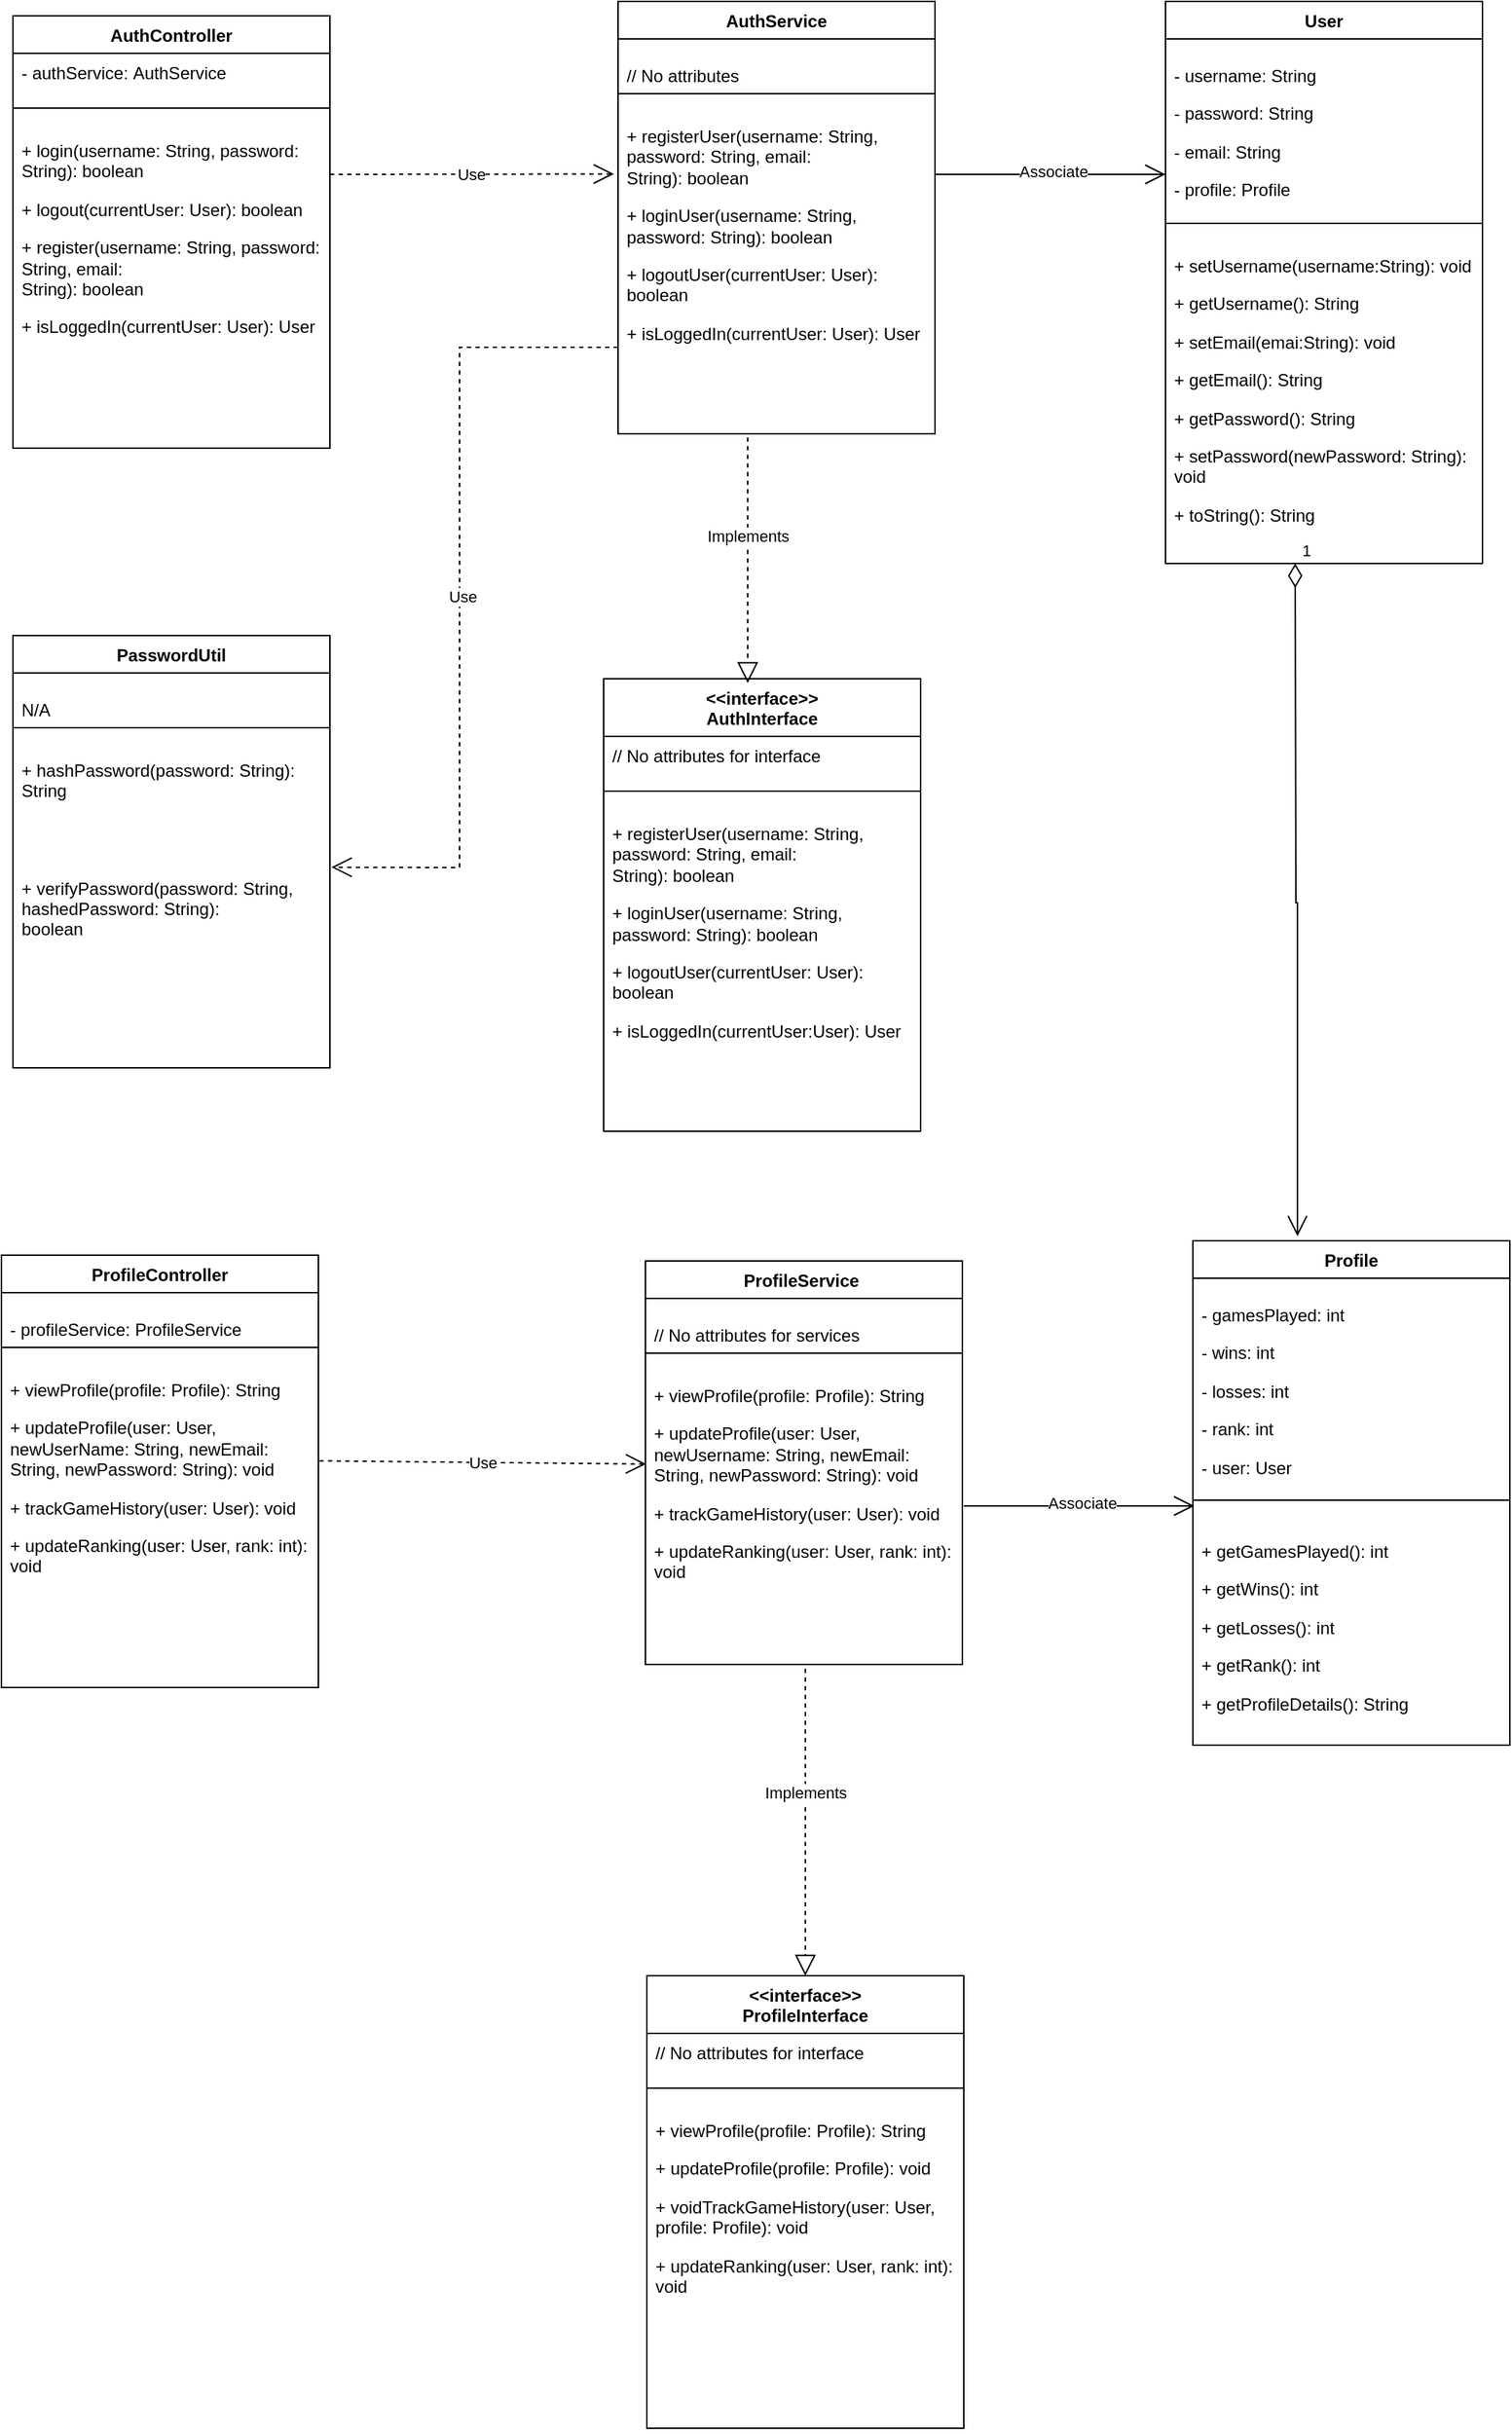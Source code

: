<mxfile version="24.8.3">
  <diagram name="Page-1" id="Pqs4DjL7h2mbP6MIBxNd">
    <mxGraphModel dx="1562" dy="-1463" grid="1" gridSize="10" guides="1" tooltips="1" connect="1" arrows="1" fold="1" page="1" pageScale="1" pageWidth="850" pageHeight="1100" math="0" shadow="0">
      <root>
        <mxCell id="0" />
        <mxCell id="1" parent="0" />
        <mxCell id="3EMLSMAYIUfV4NDOJgnX-1" value="AuthController" style="swimlane;fontStyle=1;align=center;verticalAlign=top;childLayout=stackLayout;horizontal=1;startSize=26;horizontalStack=0;resizeParent=1;resizeParentMax=0;resizeLast=0;collapsible=1;marginBottom=0;whiteSpace=wrap;html=1;" parent="1" vertex="1">
          <mxGeometry x="-720" y="2260" width="220" height="300" as="geometry" />
        </mxCell>
        <mxCell id="3EMLSMAYIUfV4NDOJgnX-2" value="&lt;font style=&quot;font-size: 12px;&quot;&gt;- authService:&amp;nbsp;&lt;span style=&quot;line-height: 115%;&quot;&gt;AuthService&lt;/span&gt;&lt;/font&gt;" style="text;strokeColor=none;fillColor=none;align=left;verticalAlign=top;spacingLeft=4;spacingRight=4;overflow=hidden;rotatable=0;points=[[0,0.5],[1,0.5]];portConstraint=eastwest;whiteSpace=wrap;html=1;" parent="3EMLSMAYIUfV4NDOJgnX-1" vertex="1">
          <mxGeometry y="26" width="220" height="34" as="geometry" />
        </mxCell>
        <mxCell id="3EMLSMAYIUfV4NDOJgnX-3" value="" style="line;strokeWidth=1;fillColor=none;align=left;verticalAlign=middle;spacingTop=-1;spacingLeft=3;spacingRight=3;rotatable=0;labelPosition=right;points=[];portConstraint=eastwest;strokeColor=inherit;" parent="3EMLSMAYIUfV4NDOJgnX-1" vertex="1">
          <mxGeometry y="60" width="220" height="8" as="geometry" />
        </mxCell>
        <mxCell id="3EMLSMAYIUfV4NDOJgnX-4" value="&lt;p class=&quot;MsoNormal&quot;&gt;+ login(username: String, password: String): boolean&lt;/p&gt;&lt;p class=&quot;MsoNormal&quot;&gt;+ logout(currentUser: User): boolean&lt;/p&gt;&lt;p class=&quot;MsoNormal&quot;&gt;+ register(username: String, password: String, email:&lt;br&gt;String): boolean&lt;/p&gt;&lt;p class=&quot;MsoNormal&quot;&gt;+ isLoggedIn(currentUser: User): User&lt;/p&gt;" style="text;strokeColor=none;fillColor=none;align=left;verticalAlign=top;spacingLeft=4;spacingRight=4;overflow=hidden;rotatable=0;points=[[0,0.5],[1,0.5]];portConstraint=eastwest;whiteSpace=wrap;html=1;" parent="3EMLSMAYIUfV4NDOJgnX-1" vertex="1">
          <mxGeometry y="68" width="220" height="232" as="geometry" />
        </mxCell>
        <mxCell id="3EMLSMAYIUfV4NDOJgnX-5" value="ProfileController" style="swimlane;fontStyle=1;align=center;verticalAlign=top;childLayout=stackLayout;horizontal=1;startSize=26;horizontalStack=0;resizeParent=1;resizeParentMax=0;resizeLast=0;collapsible=1;marginBottom=0;whiteSpace=wrap;html=1;" parent="1" vertex="1">
          <mxGeometry x="-728" y="3120" width="220" height="300" as="geometry" />
        </mxCell>
        <mxCell id="3EMLSMAYIUfV4NDOJgnX-6" value="&lt;p class=&quot;MsoNormal&quot;&gt;- profileService: ProfileService&lt;/p&gt;" style="text;strokeColor=none;fillColor=none;align=left;verticalAlign=top;spacingLeft=4;spacingRight=4;overflow=hidden;rotatable=0;points=[[0,0.5],[1,0.5]];portConstraint=eastwest;whiteSpace=wrap;html=1;" parent="3EMLSMAYIUfV4NDOJgnX-5" vertex="1">
          <mxGeometry y="26" width="220" height="34" as="geometry" />
        </mxCell>
        <mxCell id="3EMLSMAYIUfV4NDOJgnX-7" value="" style="line;strokeWidth=1;fillColor=none;align=left;verticalAlign=middle;spacingTop=-1;spacingLeft=3;spacingRight=3;rotatable=0;labelPosition=right;points=[];portConstraint=eastwest;strokeColor=inherit;" parent="3EMLSMAYIUfV4NDOJgnX-5" vertex="1">
          <mxGeometry y="60" width="220" height="8" as="geometry" />
        </mxCell>
        <mxCell id="3EMLSMAYIUfV4NDOJgnX-8" value="&lt;p class=&quot;MsoNormal&quot;&gt;+ viewProfile(profile: Profile): String&lt;/p&gt;&lt;p class=&quot;MsoNormal&quot;&gt;&lt;span style=&quot;background-color: initial;&quot;&gt;+ updateProfile(user: User, newUserName: String, newEmail: String, newPassword: String): void&lt;/span&gt;&lt;/p&gt;&lt;p class=&quot;MsoNormal&quot;&gt;&lt;span style=&quot;background-color: initial;&quot;&gt;+&amp;nbsp;&lt;/span&gt;&lt;span style=&quot;background-color: initial;&quot;&gt;trackGameHistory(user: User): void&lt;/span&gt;&lt;/p&gt;&lt;p class=&quot;MsoNormal&quot;&gt;&lt;span style=&quot;background-color: initial;&quot;&gt;+ updateRanking(user: User, rank: int): void&lt;/span&gt;&lt;/p&gt;" style="text;strokeColor=none;fillColor=none;align=left;verticalAlign=top;spacingLeft=4;spacingRight=4;overflow=hidden;rotatable=0;points=[[0,0.5],[1,0.5]];portConstraint=eastwest;whiteSpace=wrap;html=1;" parent="3EMLSMAYIUfV4NDOJgnX-5" vertex="1">
          <mxGeometry y="68" width="220" height="232" as="geometry" />
        </mxCell>
        <mxCell id="3EMLSMAYIUfV4NDOJgnX-9" value="&lt;div&gt;&amp;lt;&amp;lt;interface&amp;gt;&amp;gt;&lt;/div&gt;AuthInterface" style="swimlane;fontStyle=1;align=center;verticalAlign=top;childLayout=stackLayout;horizontal=1;startSize=40;horizontalStack=0;resizeParent=1;resizeParentMax=0;resizeLast=0;collapsible=1;marginBottom=0;whiteSpace=wrap;html=1;" parent="1" vertex="1">
          <mxGeometry x="-310" y="2720" width="220" height="314" as="geometry" />
        </mxCell>
        <mxCell id="3EMLSMAYIUfV4NDOJgnX-10" value="// No attributes for interface" style="text;strokeColor=none;fillColor=none;align=left;verticalAlign=top;spacingLeft=4;spacingRight=4;overflow=hidden;rotatable=0;points=[[0,0.5],[1,0.5]];portConstraint=eastwest;whiteSpace=wrap;html=1;" parent="3EMLSMAYIUfV4NDOJgnX-9" vertex="1">
          <mxGeometry y="40" width="220" height="34" as="geometry" />
        </mxCell>
        <mxCell id="3EMLSMAYIUfV4NDOJgnX-11" value="" style="line;strokeWidth=1;fillColor=none;align=left;verticalAlign=middle;spacingTop=-1;spacingLeft=3;spacingRight=3;rotatable=0;labelPosition=right;points=[];portConstraint=eastwest;strokeColor=inherit;" parent="3EMLSMAYIUfV4NDOJgnX-9" vertex="1">
          <mxGeometry y="74" width="220" height="8" as="geometry" />
        </mxCell>
        <mxCell id="3EMLSMAYIUfV4NDOJgnX-12" value="&lt;p class=&quot;MsoNormal&quot;&gt;+ registerUser(username: String, password: String, email:&lt;br&gt;String): boolean&lt;/p&gt;&lt;p class=&quot;MsoNormal&quot;&gt;+ loginUser(username: String, password: String): boolean&lt;/p&gt;&lt;p class=&quot;MsoNormal&quot;&gt;+ logoutUser(currentUser: User): boolean&lt;/p&gt;&lt;p class=&quot;MsoNormal&quot;&gt;+ isLoggedIn(currentUser:User): User&lt;/p&gt;" style="text;strokeColor=none;fillColor=none;align=left;verticalAlign=top;spacingLeft=4;spacingRight=4;overflow=hidden;rotatable=0;points=[[0,0.5],[1,0.5]];portConstraint=eastwest;whiteSpace=wrap;html=1;" parent="3EMLSMAYIUfV4NDOJgnX-9" vertex="1">
          <mxGeometry y="82" width="220" height="232" as="geometry" />
        </mxCell>
        <mxCell id="3EMLSMAYIUfV4NDOJgnX-13" value="&lt;div&gt;&amp;lt;&amp;lt;interface&amp;gt;&amp;gt;&lt;/div&gt;ProfileInterface" style="swimlane;fontStyle=1;align=center;verticalAlign=top;childLayout=stackLayout;horizontal=1;startSize=40;horizontalStack=0;resizeParent=1;resizeParentMax=0;resizeLast=0;collapsible=1;marginBottom=0;whiteSpace=wrap;html=1;" parent="1" vertex="1">
          <mxGeometry x="-280" y="3620" width="220" height="314" as="geometry" />
        </mxCell>
        <mxCell id="3EMLSMAYIUfV4NDOJgnX-14" value="// No attributes for interface" style="text;strokeColor=none;fillColor=none;align=left;verticalAlign=top;spacingLeft=4;spacingRight=4;overflow=hidden;rotatable=0;points=[[0,0.5],[1,0.5]];portConstraint=eastwest;whiteSpace=wrap;html=1;" parent="3EMLSMAYIUfV4NDOJgnX-13" vertex="1">
          <mxGeometry y="40" width="220" height="34" as="geometry" />
        </mxCell>
        <mxCell id="3EMLSMAYIUfV4NDOJgnX-15" value="" style="line;strokeWidth=1;fillColor=none;align=left;verticalAlign=middle;spacingTop=-1;spacingLeft=3;spacingRight=3;rotatable=0;labelPosition=right;points=[];portConstraint=eastwest;strokeColor=inherit;" parent="3EMLSMAYIUfV4NDOJgnX-13" vertex="1">
          <mxGeometry y="74" width="220" height="8" as="geometry" />
        </mxCell>
        <mxCell id="3EMLSMAYIUfV4NDOJgnX-16" value="&lt;p class=&quot;MsoNormal&quot;&gt;+ viewProfile(profile: Profile): String&lt;/p&gt;&lt;p class=&quot;MsoNormal&quot;&gt;&lt;span style=&quot;background-color: initial;&quot;&gt;+ updateProfile(profile: Profile): void&lt;/span&gt;&lt;/p&gt;&lt;p class=&quot;MsoNormal&quot;&gt;+ voidTrackGameHistory(user: User, profile: Profile): void&lt;/p&gt;&lt;p class=&quot;MsoNormal&quot;&gt;+ updateRanking(user: User, rank: int): void&lt;/p&gt;" style="text;strokeColor=none;fillColor=none;align=left;verticalAlign=top;spacingLeft=4;spacingRight=4;overflow=hidden;rotatable=0;points=[[0,0.5],[1,0.5]];portConstraint=eastwest;whiteSpace=wrap;html=1;" parent="3EMLSMAYIUfV4NDOJgnX-13" vertex="1">
          <mxGeometry y="82" width="220" height="232" as="geometry" />
        </mxCell>
        <mxCell id="3EMLSMAYIUfV4NDOJgnX-17" value="AuthService" style="swimlane;fontStyle=1;align=center;verticalAlign=top;childLayout=stackLayout;horizontal=1;startSize=26;horizontalStack=0;resizeParent=1;resizeParentMax=0;resizeLast=0;collapsible=1;marginBottom=0;whiteSpace=wrap;html=1;" parent="1" vertex="1">
          <mxGeometry x="-300" y="2250" width="220" height="300" as="geometry" />
        </mxCell>
        <mxCell id="3EMLSMAYIUfV4NDOJgnX-18" value="&lt;p class=&quot;MsoNormal&quot;&gt;// No attributes&lt;/p&gt;" style="text;strokeColor=none;fillColor=none;align=left;verticalAlign=top;spacingLeft=4;spacingRight=4;overflow=hidden;rotatable=0;points=[[0,0.5],[1,0.5]];portConstraint=eastwest;whiteSpace=wrap;html=1;" parent="3EMLSMAYIUfV4NDOJgnX-17" vertex="1">
          <mxGeometry y="26" width="220" height="34" as="geometry" />
        </mxCell>
        <mxCell id="3EMLSMAYIUfV4NDOJgnX-19" value="" style="line;strokeWidth=1;fillColor=none;align=left;verticalAlign=middle;spacingTop=-1;spacingLeft=3;spacingRight=3;rotatable=0;labelPosition=right;points=[];portConstraint=eastwest;strokeColor=inherit;" parent="3EMLSMAYIUfV4NDOJgnX-17" vertex="1">
          <mxGeometry y="60" width="220" height="8" as="geometry" />
        </mxCell>
        <mxCell id="3EMLSMAYIUfV4NDOJgnX-20" value="&lt;p class=&quot;MsoNormal&quot;&gt;+ registerUser(username: String, password: String, email:&lt;br&gt;String): boolean&lt;/p&gt;&lt;p class=&quot;MsoNormal&quot;&gt;+ loginUser(username: String, password: String): boolean&lt;/p&gt;&lt;p class=&quot;MsoNormal&quot;&gt;&lt;span style=&quot;background-color: initial;&quot;&gt;+ logoutUser(currentUser: User): boolean&lt;/span&gt;&lt;/p&gt;&lt;p class=&quot;MsoNormal&quot;&gt;&lt;span style=&quot;background-color: initial;&quot;&gt;+ isLoggedIn(currentUser: User): User&lt;/span&gt;&lt;/p&gt;" style="text;strokeColor=none;fillColor=none;align=left;verticalAlign=top;spacingLeft=4;spacingRight=4;overflow=hidden;rotatable=0;points=[[0,0.5],[1,0.5]];portConstraint=eastwest;whiteSpace=wrap;html=1;" parent="3EMLSMAYIUfV4NDOJgnX-17" vertex="1">
          <mxGeometry y="68" width="220" height="232" as="geometry" />
        </mxCell>
        <mxCell id="3EMLSMAYIUfV4NDOJgnX-50" value="Use" style="endArrow=open;endSize=12;dashed=1;html=1;rounded=0;entryX=1.005;entryY=0.4;entryDx=0;entryDy=0;entryPerimeter=0;" parent="3EMLSMAYIUfV4NDOJgnX-17" target="3EMLSMAYIUfV4NDOJgnX-36" edge="1">
          <mxGeometry x="0.011" y="2" width="160" relative="1" as="geometry">
            <mxPoint y="240" as="sourcePoint" />
            <mxPoint x="160" y="240" as="targetPoint" />
            <Array as="points">
              <mxPoint x="-110" y="240" />
              <mxPoint x="-110" y="601" />
            </Array>
            <mxPoint as="offset" />
          </mxGeometry>
        </mxCell>
        <mxCell id="QoooITvmugHajC07nZIx-7" value="" style="endArrow=block;dashed=1;endFill=0;endSize=12;html=1;rounded=0;entryX=0.5;entryY=0;entryDx=0;entryDy=0;exitX=0.409;exitY=1.011;exitDx=0;exitDy=0;exitPerimeter=0;" parent="3EMLSMAYIUfV4NDOJgnX-17" source="3EMLSMAYIUfV4NDOJgnX-20" edge="1">
          <mxGeometry width="160" relative="1" as="geometry">
            <mxPoint x="90" y="310" as="sourcePoint" />
            <mxPoint x="90" y="473" as="targetPoint" />
          </mxGeometry>
        </mxCell>
        <mxCell id="QoooITvmugHajC07nZIx-8" value="Implements" style="edgeLabel;html=1;align=center;verticalAlign=middle;resizable=0;points=[];" parent="QoooITvmugHajC07nZIx-7" vertex="1" connectable="0">
          <mxGeometry x="-0.188" relative="1" as="geometry">
            <mxPoint y="-1" as="offset" />
          </mxGeometry>
        </mxCell>
        <mxCell id="3EMLSMAYIUfV4NDOJgnX-21" value="ProfileService&amp;nbsp;" style="swimlane;fontStyle=1;align=center;verticalAlign=top;childLayout=stackLayout;horizontal=1;startSize=26;horizontalStack=0;resizeParent=1;resizeParentMax=0;resizeLast=0;collapsible=1;marginBottom=0;whiteSpace=wrap;html=1;" parent="1" vertex="1">
          <mxGeometry x="-281" y="3124" width="220" height="280" as="geometry" />
        </mxCell>
        <mxCell id="3EMLSMAYIUfV4NDOJgnX-22" value="&lt;p class=&quot;MsoNormal&quot;&gt;// No attributes for services&lt;/p&gt;" style="text;strokeColor=none;fillColor=none;align=left;verticalAlign=top;spacingLeft=4;spacingRight=4;overflow=hidden;rotatable=0;points=[[0,0.5],[1,0.5]];portConstraint=eastwest;whiteSpace=wrap;html=1;" parent="3EMLSMAYIUfV4NDOJgnX-21" vertex="1">
          <mxGeometry y="26" width="220" height="34" as="geometry" />
        </mxCell>
        <mxCell id="3EMLSMAYIUfV4NDOJgnX-23" value="" style="line;strokeWidth=1;fillColor=none;align=left;verticalAlign=middle;spacingTop=-1;spacingLeft=3;spacingRight=3;rotatable=0;labelPosition=right;points=[];portConstraint=eastwest;strokeColor=inherit;" parent="3EMLSMAYIUfV4NDOJgnX-21" vertex="1">
          <mxGeometry y="60" width="220" height="8" as="geometry" />
        </mxCell>
        <mxCell id="3EMLSMAYIUfV4NDOJgnX-24" value="&lt;p class=&quot;MsoNormal&quot;&gt;+ viewProfile(profile: Profile): String&lt;/p&gt;&lt;p class=&quot;MsoNormal&quot;&gt;&lt;span style=&quot;background-color: initial;&quot;&gt;+ updateProfile(user: User, newUsername: String, newEmail: String, newPassword: String): void&lt;/span&gt;&lt;/p&gt;&lt;p class=&quot;MsoNormal&quot;&gt;&lt;span style=&quot;background-color: initial;&quot;&gt;+ trackGameHistory(user: User): void&lt;/span&gt;&lt;/p&gt;&lt;p class=&quot;MsoNormal&quot;&gt;&lt;span style=&quot;background-color: initial;&quot;&gt;+ updateRanking(user: User, rank: int): void&lt;/span&gt;&lt;/p&gt;" style="text;strokeColor=none;fillColor=none;align=left;verticalAlign=top;spacingLeft=4;spacingRight=4;overflow=hidden;rotatable=0;points=[[0,0.5],[1,0.5]];portConstraint=eastwest;whiteSpace=wrap;html=1;" parent="3EMLSMAYIUfV4NDOJgnX-21" vertex="1">
          <mxGeometry y="68" width="220" height="212" as="geometry" />
        </mxCell>
        <mxCell id="3EMLSMAYIUfV4NDOJgnX-25" value="User" style="swimlane;fontStyle=1;align=center;verticalAlign=top;childLayout=stackLayout;horizontal=1;startSize=26;horizontalStack=0;resizeParent=1;resizeParentMax=0;resizeLast=0;collapsible=1;marginBottom=0;whiteSpace=wrap;html=1;" parent="1" vertex="1">
          <mxGeometry x="80" y="2250" width="220" height="390" as="geometry" />
        </mxCell>
        <mxCell id="3EMLSMAYIUfV4NDOJgnX-26" value="&lt;p class=&quot;MsoNormal&quot;&gt;- username: String&lt;/p&gt;&lt;p class=&quot;MsoNormal&quot;&gt;- password: String&lt;/p&gt;&lt;p class=&quot;MsoNormal&quot;&gt;- email: String&lt;/p&gt;&lt;p class=&quot;MsoNormal&quot;&gt;- profile: Profile&lt;/p&gt;" style="text;strokeColor=none;fillColor=none;align=left;verticalAlign=top;spacingLeft=4;spacingRight=4;overflow=hidden;rotatable=0;points=[[0,0.5],[1,0.5]];portConstraint=eastwest;whiteSpace=wrap;html=1;" parent="3EMLSMAYIUfV4NDOJgnX-25" vertex="1">
          <mxGeometry y="26" width="220" height="124" as="geometry" />
        </mxCell>
        <mxCell id="3EMLSMAYIUfV4NDOJgnX-27" value="" style="line;strokeWidth=1;fillColor=none;align=left;verticalAlign=middle;spacingTop=-1;spacingLeft=3;spacingRight=3;rotatable=0;labelPosition=right;points=[];portConstraint=eastwest;strokeColor=inherit;" parent="3EMLSMAYIUfV4NDOJgnX-25" vertex="1">
          <mxGeometry y="150" width="220" height="8" as="geometry" />
        </mxCell>
        <mxCell id="3EMLSMAYIUfV4NDOJgnX-28" value="&lt;p class=&quot;MsoNormal&quot;&gt;+ setUsername(username:String): void&lt;/p&gt;&lt;p class=&quot;MsoNormal&quot;&gt;+ getUsername(): String&lt;/p&gt;&lt;p class=&quot;MsoNormal&quot;&gt;+ setEmail(emai:String): void&lt;/p&gt;&lt;p class=&quot;MsoNormal&quot;&gt;+ getEmail(): String&lt;/p&gt;&lt;p class=&quot;MsoNormal&quot;&gt;+ getPassword(): String&lt;/p&gt;&lt;p class=&quot;MsoNormal&quot;&gt;+ setPassword(newPassword: String): void&lt;/p&gt;&lt;p class=&quot;MsoNormal&quot;&gt;+ toString(): String&lt;/p&gt;" style="text;strokeColor=none;fillColor=none;align=left;verticalAlign=top;spacingLeft=4;spacingRight=4;overflow=hidden;rotatable=0;points=[[0,0.5],[1,0.5]];portConstraint=eastwest;whiteSpace=wrap;html=1;" parent="3EMLSMAYIUfV4NDOJgnX-25" vertex="1">
          <mxGeometry y="158" width="220" height="232" as="geometry" />
        </mxCell>
        <mxCell id="3EMLSMAYIUfV4NDOJgnX-29" value="Profile" style="swimlane;fontStyle=1;align=center;verticalAlign=top;childLayout=stackLayout;horizontal=1;startSize=26;horizontalStack=0;resizeParent=1;resizeParentMax=0;resizeLast=0;collapsible=1;marginBottom=0;whiteSpace=wrap;html=1;" parent="1" vertex="1">
          <mxGeometry x="99" y="3110" width="220" height="350" as="geometry" />
        </mxCell>
        <mxCell id="3EMLSMAYIUfV4NDOJgnX-30" value="&lt;p class=&quot;MsoNormal&quot;&gt;&lt;span style=&quot;background-color: initial;&quot;&gt;- gamesPlayed: int&lt;/span&gt;&lt;/p&gt;&lt;p class=&quot;MsoNormal&quot;&gt;- wins: int&lt;/p&gt;&lt;p class=&quot;MsoNormal&quot;&gt;- losses: int&lt;/p&gt;&lt;p class=&quot;MsoNormal&quot;&gt;- rank: int&lt;/p&gt;&lt;p class=&quot;MsoNormal&quot;&gt;- user: User&lt;/p&gt;" style="text;strokeColor=none;fillColor=none;align=left;verticalAlign=top;spacingLeft=4;spacingRight=4;overflow=hidden;rotatable=0;points=[[0,0.5],[1,0.5]];portConstraint=eastwest;whiteSpace=wrap;html=1;" parent="3EMLSMAYIUfV4NDOJgnX-29" vertex="1">
          <mxGeometry y="26" width="220" height="144" as="geometry" />
        </mxCell>
        <mxCell id="3EMLSMAYIUfV4NDOJgnX-31" value="" style="line;strokeWidth=1;fillColor=none;align=left;verticalAlign=middle;spacingTop=-1;spacingLeft=3;spacingRight=3;rotatable=0;labelPosition=right;points=[];portConstraint=eastwest;strokeColor=inherit;" parent="3EMLSMAYIUfV4NDOJgnX-29" vertex="1">
          <mxGeometry y="170" width="220" height="20" as="geometry" />
        </mxCell>
        <mxCell id="3EMLSMAYIUfV4NDOJgnX-32" value="&lt;p class=&quot;MsoNormal&quot;&gt;&lt;span style=&quot;background-color: initial;&quot;&gt;+ getGamesPlayed(): int&lt;/span&gt;&lt;/p&gt;&lt;p class=&quot;MsoNormal&quot;&gt;+ getWins(): int&lt;/p&gt;&lt;p class=&quot;MsoNormal&quot;&gt;+ getLosses(): int&lt;/p&gt;&lt;p class=&quot;MsoNormal&quot;&gt;+ getRank(): int&lt;/p&gt;&lt;p class=&quot;MsoNormal&quot;&gt;+ getProfileDetails(): String&lt;/p&gt;" style="text;strokeColor=none;fillColor=none;align=left;verticalAlign=top;spacingLeft=4;spacingRight=4;overflow=hidden;rotatable=0;points=[[0,0.5],[1,0.5]];portConstraint=eastwest;whiteSpace=wrap;html=1;" parent="3EMLSMAYIUfV4NDOJgnX-29" vertex="1">
          <mxGeometry y="190" width="220" height="160" as="geometry" />
        </mxCell>
        <mxCell id="3EMLSMAYIUfV4NDOJgnX-33" value="PasswordUtil" style="swimlane;fontStyle=1;align=center;verticalAlign=top;childLayout=stackLayout;horizontal=1;startSize=26;horizontalStack=0;resizeParent=1;resizeParentMax=0;resizeLast=0;collapsible=1;marginBottom=0;whiteSpace=wrap;html=1;" parent="1" vertex="1">
          <mxGeometry x="-720" y="2690" width="220" height="300" as="geometry" />
        </mxCell>
        <mxCell id="3EMLSMAYIUfV4NDOJgnX-34" value="&lt;p class=&quot;MsoNormal&quot;&gt;N/A&lt;/p&gt;" style="text;strokeColor=none;fillColor=none;align=left;verticalAlign=top;spacingLeft=4;spacingRight=4;overflow=hidden;rotatable=0;points=[[0,0.5],[1,0.5]];portConstraint=eastwest;whiteSpace=wrap;html=1;" parent="3EMLSMAYIUfV4NDOJgnX-33" vertex="1">
          <mxGeometry y="26" width="220" height="34" as="geometry" />
        </mxCell>
        <mxCell id="3EMLSMAYIUfV4NDOJgnX-35" value="" style="line;strokeWidth=1;fillColor=none;align=left;verticalAlign=middle;spacingTop=-1;spacingLeft=3;spacingRight=3;rotatable=0;labelPosition=right;points=[];portConstraint=eastwest;strokeColor=inherit;" parent="3EMLSMAYIUfV4NDOJgnX-33" vertex="1">
          <mxGeometry y="60" width="220" height="8" as="geometry" />
        </mxCell>
        <mxCell id="3EMLSMAYIUfV4NDOJgnX-36" value="&lt;p class=&quot;MsoNormal&quot;&gt;+ hashPassword(password: String): String&lt;/p&gt;&lt;p class=&quot;MsoNormal&quot;&gt;&lt;br/&gt;&lt;br/&gt;&lt;/p&gt;&lt;p class=&quot;MsoNormal&quot;&gt;+ verifyPassword(password: String, hashedPassword: String):&lt;br/&gt;boolean&lt;/p&gt;" style="text;strokeColor=none;fillColor=none;align=left;verticalAlign=top;spacingLeft=4;spacingRight=4;overflow=hidden;rotatable=0;points=[[0,0.5],[1,0.5]];portConstraint=eastwest;whiteSpace=wrap;html=1;" parent="3EMLSMAYIUfV4NDOJgnX-33" vertex="1">
          <mxGeometry y="68" width="220" height="232" as="geometry" />
        </mxCell>
        <mxCell id="3EMLSMAYIUfV4NDOJgnX-40" value="Use" style="endArrow=open;endSize=12;dashed=1;html=1;rounded=0;entryX=-0.013;entryY=0.223;entryDx=0;entryDy=0;entryPerimeter=0;" parent="1" target="3EMLSMAYIUfV4NDOJgnX-20" edge="1">
          <mxGeometry width="160" relative="1" as="geometry">
            <mxPoint x="-500" y="2370" as="sourcePoint" />
            <mxPoint x="-340" y="2370" as="targetPoint" />
          </mxGeometry>
        </mxCell>
        <mxCell id="3EMLSMAYIUfV4NDOJgnX-41" value="Use" style="endArrow=open;endSize=12;dashed=1;html=1;rounded=0;entryX=0.002;entryY=0.344;entryDx=0;entryDy=0;entryPerimeter=0;exitX=1.003;exitY=0.322;exitDx=0;exitDy=0;exitPerimeter=0;" parent="1" source="3EMLSMAYIUfV4NDOJgnX-8" target="3EMLSMAYIUfV4NDOJgnX-24" edge="1">
          <mxGeometry width="160" relative="1" as="geometry">
            <mxPoint x="-500" y="3269.09" as="sourcePoint" />
            <mxPoint x="-303" y="3269.09" as="targetPoint" />
          </mxGeometry>
        </mxCell>
        <mxCell id="3EMLSMAYIUfV4NDOJgnX-45" value="" style="endArrow=open;endFill=1;endSize=12;html=1;rounded=0;" parent="1" edge="1">
          <mxGeometry width="160" relative="1" as="geometry">
            <mxPoint x="-80" y="2370" as="sourcePoint" />
            <mxPoint x="80" y="2370" as="targetPoint" />
          </mxGeometry>
        </mxCell>
        <mxCell id="3EMLSMAYIUfV4NDOJgnX-46" value="Associate" style="edgeLabel;html=1;align=center;verticalAlign=middle;resizable=0;points=[];" parent="3EMLSMAYIUfV4NDOJgnX-45" vertex="1" connectable="0">
          <mxGeometry x="0.01" y="2" relative="1" as="geometry">
            <mxPoint x="1" as="offset" />
          </mxGeometry>
        </mxCell>
        <mxCell id="3EMLSMAYIUfV4NDOJgnX-47" value="" style="endArrow=open;endFill=1;endSize=12;html=1;rounded=0;" parent="1" edge="1">
          <mxGeometry width="160" relative="1" as="geometry">
            <mxPoint x="-60" y="3294" as="sourcePoint" />
            <mxPoint x="100" y="3294" as="targetPoint" />
          </mxGeometry>
        </mxCell>
        <mxCell id="3EMLSMAYIUfV4NDOJgnX-48" value="Associate" style="edgeLabel;html=1;align=center;verticalAlign=middle;resizable=0;points=[];" parent="3EMLSMAYIUfV4NDOJgnX-47" vertex="1" connectable="0">
          <mxGeometry x="0.01" y="2" relative="1" as="geometry">
            <mxPoint x="1" as="offset" />
          </mxGeometry>
        </mxCell>
        <mxCell id="QoooITvmugHajC07nZIx-2" value="1" style="endArrow=open;html=1;endSize=12;startArrow=diamondThin;startSize=14;startFill=0;edgeStyle=orthogonalEdgeStyle;align=left;verticalAlign=bottom;rounded=0;entryX=0.33;entryY=-0.009;entryDx=0;entryDy=0;entryPerimeter=0;" parent="1" target="3EMLSMAYIUfV4NDOJgnX-29" edge="1">
          <mxGeometry x="-1" y="3" relative="1" as="geometry">
            <mxPoint x="170" y="2640" as="sourcePoint" />
            <mxPoint x="330" y="2640" as="targetPoint" />
          </mxGeometry>
        </mxCell>
        <mxCell id="QoooITvmugHajC07nZIx-5" value="" style="endArrow=block;dashed=1;endFill=0;endSize=12;html=1;rounded=0;entryX=0.5;entryY=0;entryDx=0;entryDy=0;" parent="1" target="3EMLSMAYIUfV4NDOJgnX-13" edge="1">
          <mxGeometry width="160" relative="1" as="geometry">
            <mxPoint x="-170" y="3407" as="sourcePoint" />
            <mxPoint x="60" y="3440" as="targetPoint" />
          </mxGeometry>
        </mxCell>
        <mxCell id="QoooITvmugHajC07nZIx-6" value="Implements" style="edgeLabel;html=1;align=center;verticalAlign=middle;resizable=0;points=[];" parent="QoooITvmugHajC07nZIx-5" vertex="1" connectable="0">
          <mxGeometry x="-0.188" relative="1" as="geometry">
            <mxPoint y="-1" as="offset" />
          </mxGeometry>
        </mxCell>
      </root>
    </mxGraphModel>
  </diagram>
</mxfile>
